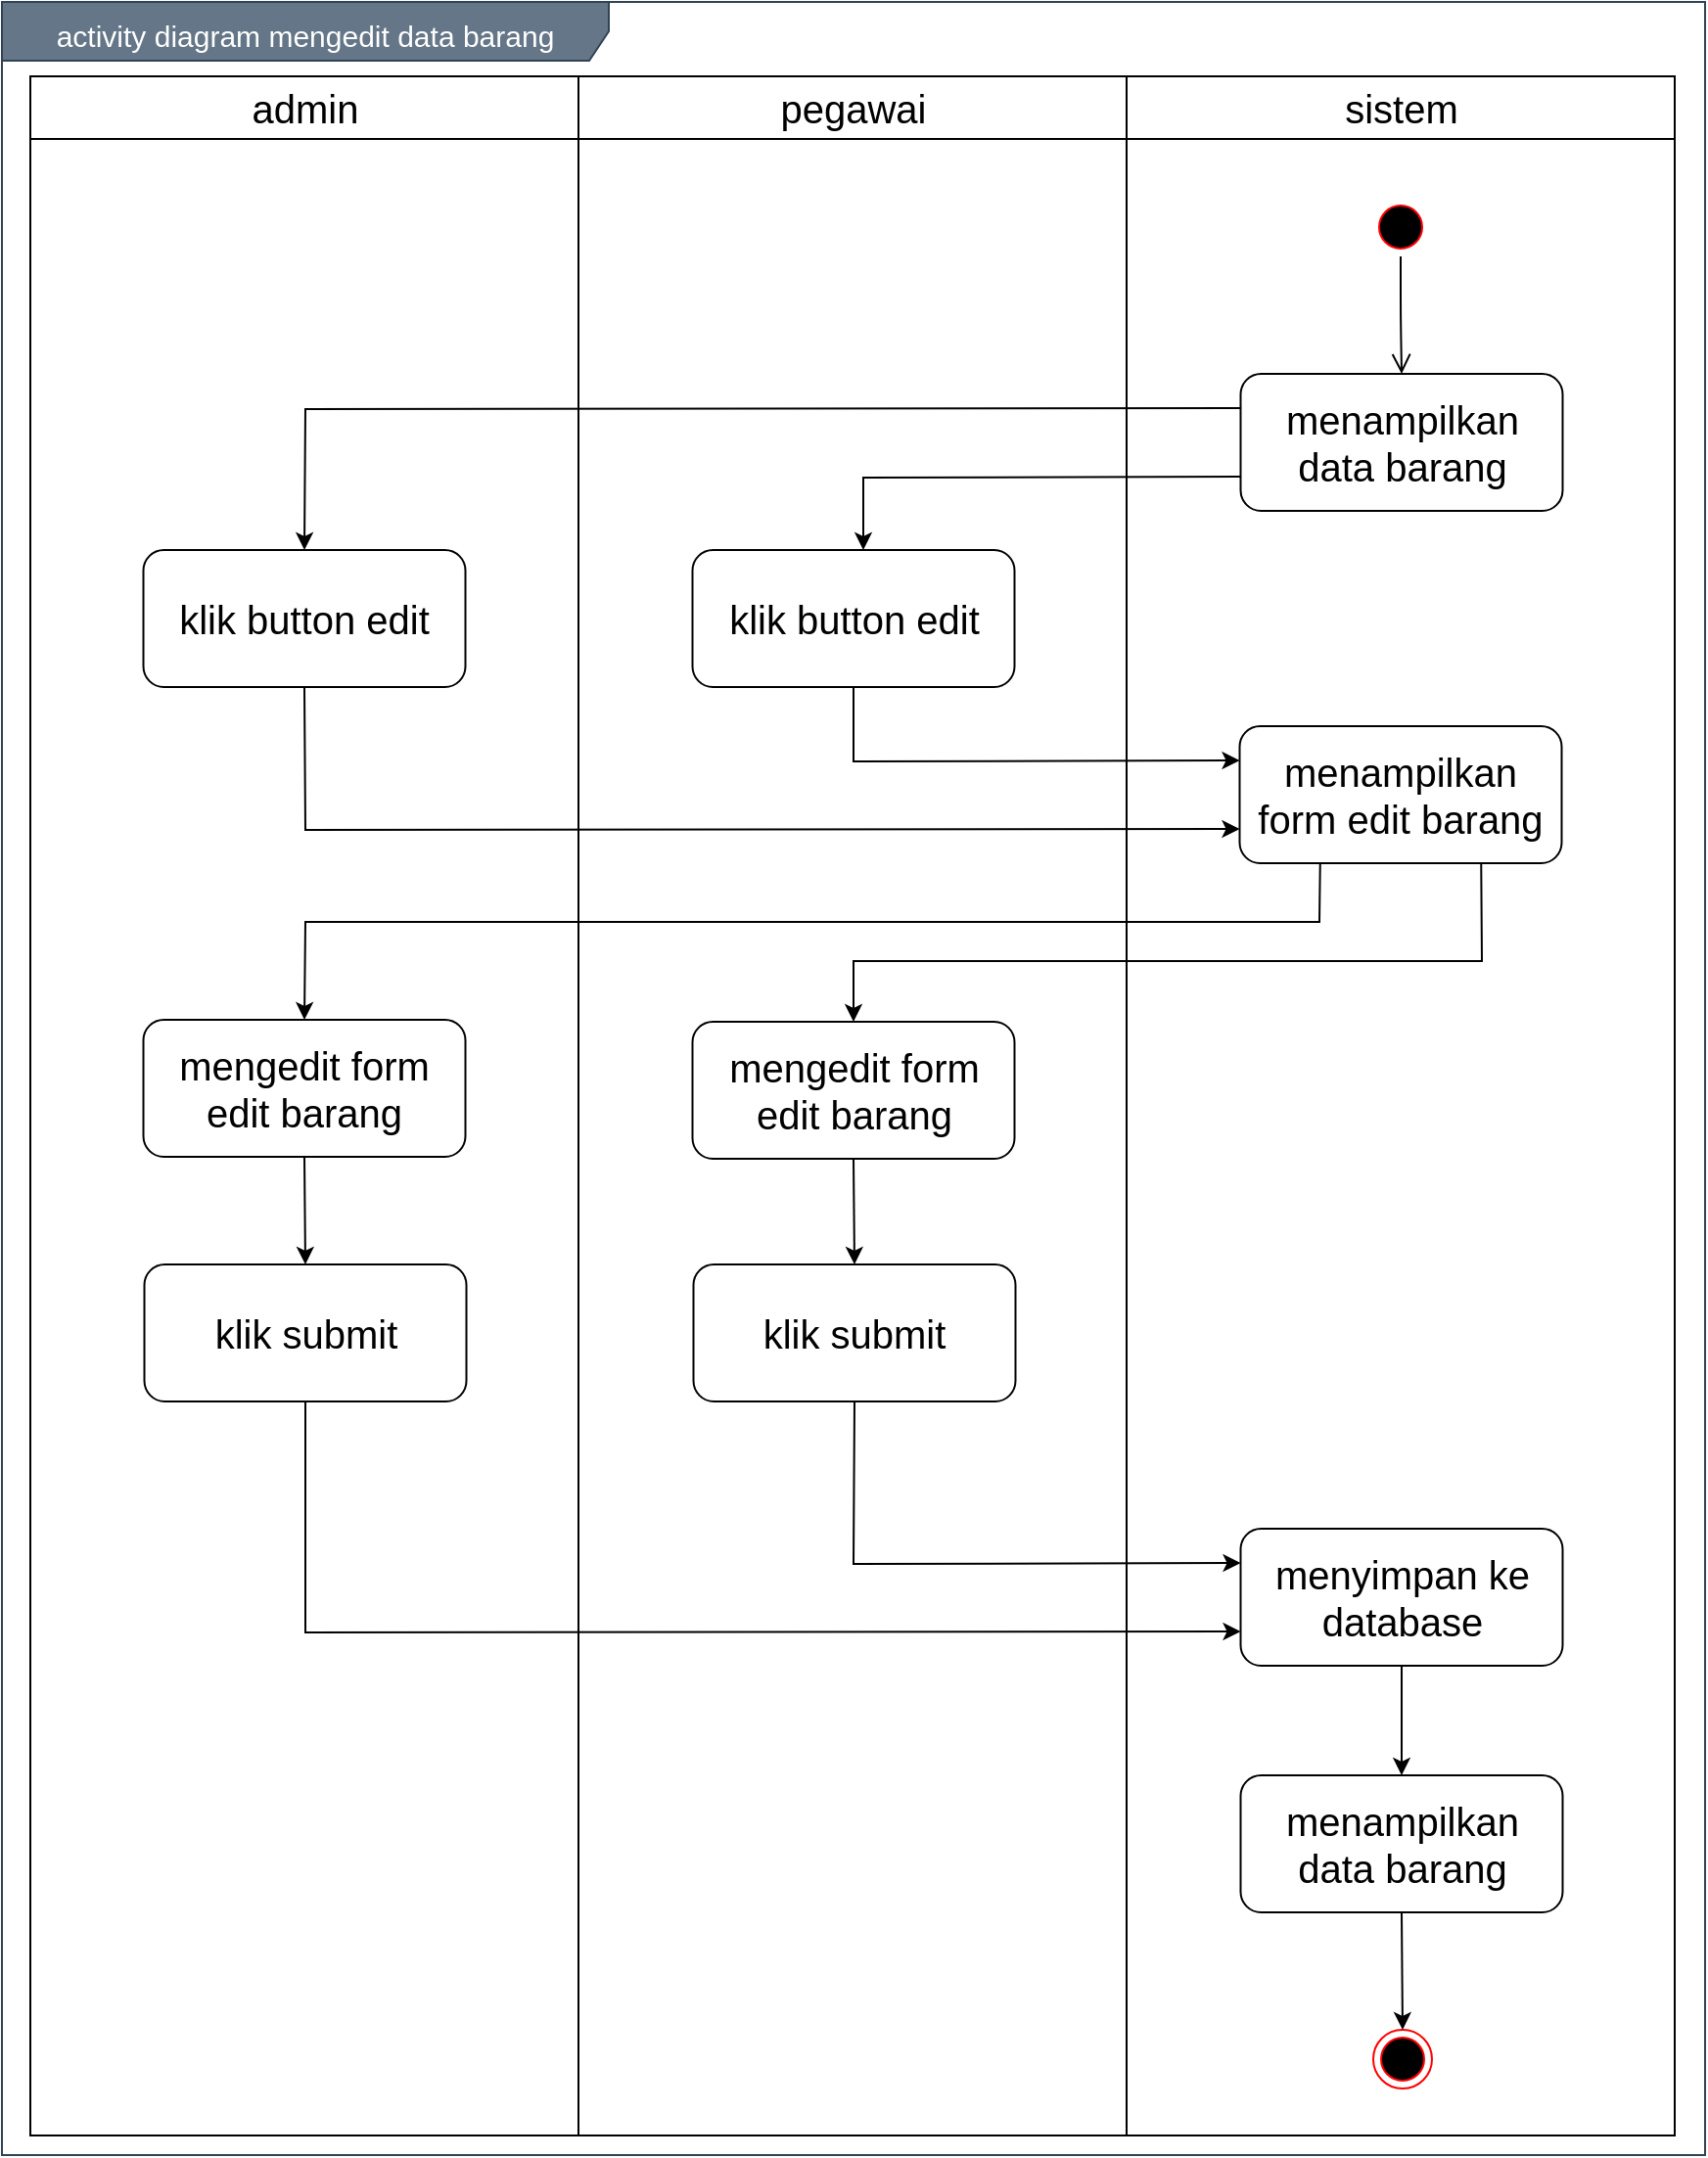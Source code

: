 <mxfile version="14.9.6" type="device"><diagram id="_TnLt2gBX5KXOCnSIyBO" name="Page-1"><mxGraphModel dx="1019" dy="555" grid="1" gridSize="10" guides="1" tooltips="1" connect="1" arrows="1" fold="1" page="1" pageScale="1" pageWidth="850" pageHeight="1100" math="0" shadow="0"><root><mxCell id="0"/><mxCell id="1" parent="0"/><mxCell id="O45zz7XLjft2-Qj6ckFa-1" value="&lt;font style=&quot;font-size: 15px&quot;&gt;activity diagram mengedit data barang&lt;/font&gt;" style="shape=umlFrame;whiteSpace=wrap;html=1;fontSize=20;align=center;width=310;height=30;fillColor=#647687;strokeColor=#314354;fontColor=#ffffff;" parent="1" vertex="1"><mxGeometry x="170" y="110" width="870" height="1100" as="geometry"/></mxCell><mxCell id="O45zz7XLjft2-Qj6ckFa-2" value="admin" style="swimlane;whiteSpace=wrap;fontSize=20;fontStyle=0;startSize=32;" parent="1" vertex="1"><mxGeometry x="184.5" y="148" width="280" height="1052" as="geometry"/></mxCell><mxCell id="O45zz7XLjft2-Qj6ckFa-3" value="klik button edit" style="rounded=1;whiteSpace=wrap;html=1;fontSize=20;align=center;" parent="O45zz7XLjft2-Qj6ckFa-2" vertex="1"><mxGeometry x="57.75" y="242" width="164.5" height="70" as="geometry"/></mxCell><mxCell id="O45zz7XLjft2-Qj6ckFa-4" value="mengedit form edit barang" style="rounded=1;whiteSpace=wrap;html=1;fontSize=20;align=center;" parent="O45zz7XLjft2-Qj6ckFa-2" vertex="1"><mxGeometry x="57.75" y="482" width="164.5" height="70" as="geometry"/></mxCell><mxCell id="O45zz7XLjft2-Qj6ckFa-5" value="pegawai" style="swimlane;whiteSpace=wrap;fontSize=20;fontStyle=0;startSize=32;" parent="1" vertex="1"><mxGeometry x="464.5" y="148" width="280" height="1052" as="geometry"/></mxCell><mxCell id="O45zz7XLjft2-Qj6ckFa-6" value="klik submit" style="rounded=1;whiteSpace=wrap;html=1;fontSize=20;align=center;" parent="O45zz7XLjft2-Qj6ckFa-5" vertex="1"><mxGeometry x="58.75" y="607" width="164.5" height="70" as="geometry"/></mxCell><mxCell id="O45zz7XLjft2-Qj6ckFa-7" value="sistem" style="swimlane;whiteSpace=wrap;fontSize=20;fontStyle=0;startSize=32;" parent="1" vertex="1"><mxGeometry x="744.5" y="148" width="280" height="1052" as="geometry"/></mxCell><mxCell id="O45zz7XLjft2-Qj6ckFa-8" value="" style="ellipse;html=1;shape=endState;fillColor=#000000;strokeColor=#ff0000;fontSize=20;align=center;" parent="O45zz7XLjft2-Qj6ckFa-7" vertex="1"><mxGeometry x="126" y="998" width="30" height="30" as="geometry"/></mxCell><mxCell id="O45zz7XLjft2-Qj6ckFa-9" value="" style="ellipse;html=1;shape=startState;fillColor=#000000;strokeColor=#ff0000;fontSize=20;align=center;" parent="O45zz7XLjft2-Qj6ckFa-7" vertex="1"><mxGeometry x="125" y="62" width="30" height="30" as="geometry"/></mxCell><mxCell id="O45zz7XLjft2-Qj6ckFa-10" value="" style="edgeStyle=orthogonalEdgeStyle;html=1;verticalAlign=bottom;endArrow=open;endSize=8;fontSize=20;entryX=0.5;entryY=0;entryDx=0;entryDy=0;" parent="O45zz7XLjft2-Qj6ckFa-7" source="O45zz7XLjft2-Qj6ckFa-9" target="O45zz7XLjft2-Qj6ckFa-11" edge="1"><mxGeometry relative="1" as="geometry"><mxPoint x="140" y="152" as="targetPoint"/></mxGeometry></mxCell><mxCell id="O45zz7XLjft2-Qj6ckFa-11" value="menampilkan data barang" style="rounded=1;whiteSpace=wrap;html=1;fontSize=20;align=center;" parent="O45zz7XLjft2-Qj6ckFa-7" vertex="1"><mxGeometry x="58.25" y="152" width="164.5" height="70" as="geometry"/></mxCell><mxCell id="O45zz7XLjft2-Qj6ckFa-12" value="menyimpan ke database" style="rounded=1;whiteSpace=wrap;html=1;fontSize=20;align=center;" parent="O45zz7XLjft2-Qj6ckFa-7" vertex="1"><mxGeometry x="58.25" y="742" width="164.5" height="70" as="geometry"/></mxCell><mxCell id="O45zz7XLjft2-Qj6ckFa-13" value="klik button edit" style="rounded=1;whiteSpace=wrap;html=1;fontSize=20;align=center;" parent="1" vertex="1"><mxGeometry x="522.75" y="390" width="164.5" height="70" as="geometry"/></mxCell><mxCell id="O45zz7XLjft2-Qj6ckFa-14" value="menampilkan data barang" style="rounded=1;whiteSpace=wrap;html=1;fontSize=20;align=center;" parent="1" vertex="1"><mxGeometry x="802.75" y="1016" width="164.5" height="70" as="geometry"/></mxCell><mxCell id="O45zz7XLjft2-Qj6ckFa-15" value="" style="endArrow=classic;html=1;fontSize=20;strokeColor=#000000;entryX=0.5;entryY=0;entryDx=0;entryDy=0;exitX=0.5;exitY=1;exitDx=0;exitDy=0;" parent="1" source="O45zz7XLjft2-Qj6ckFa-14" target="O45zz7XLjft2-Qj6ckFa-8" edge="1"><mxGeometry width="50" height="50" relative="1" as="geometry"><mxPoint x="885" y="1606" as="sourcePoint"/><mxPoint x="905" y="1462.0" as="targetPoint"/></mxGeometry></mxCell><mxCell id="O45zz7XLjft2-Qj6ckFa-16" value="mengedit form edit barang" style="rounded=1;whiteSpace=wrap;html=1;fontSize=20;align=center;" parent="1" vertex="1"><mxGeometry x="522.75" y="631" width="164.5" height="70" as="geometry"/></mxCell><mxCell id="O45zz7XLjft2-Qj6ckFa-17" value="" style="endArrow=classic;html=1;exitX=0;exitY=0.75;exitDx=0;exitDy=0;rounded=0;" parent="1" source="O45zz7XLjft2-Qj6ckFa-11" edge="1"><mxGeometry width="50" height="50" relative="1" as="geometry"><mxPoint x="610" y="590" as="sourcePoint"/><mxPoint x="610" y="390" as="targetPoint"/><Array as="points"><mxPoint x="610" y="353"/></Array></mxGeometry></mxCell><mxCell id="O45zz7XLjft2-Qj6ckFa-18" value="" style="endArrow=classic;html=1;exitX=0;exitY=0.25;exitDx=0;exitDy=0;rounded=0;entryX=0.5;entryY=0;entryDx=0;entryDy=0;" parent="1" source="O45zz7XLjft2-Qj6ckFa-11" target="O45zz7XLjft2-Qj6ckFa-3" edge="1"><mxGeometry width="50" height="50" relative="1" as="geometry"><mxPoint x="812.75" y="362.5" as="sourcePoint"/><mxPoint x="620" y="400" as="targetPoint"/><Array as="points"><mxPoint x="325" y="318"/></Array></mxGeometry></mxCell><mxCell id="O45zz7XLjft2-Qj6ckFa-19" value="menampilkan form edit barang" style="rounded=1;whiteSpace=wrap;html=1;fontSize=20;align=center;" parent="1" vertex="1"><mxGeometry x="802.25" y="480" width="164.5" height="70" as="geometry"/></mxCell><mxCell id="O45zz7XLjft2-Qj6ckFa-20" value="klik submit" style="rounded=1;whiteSpace=wrap;html=1;fontSize=20;align=center;" parent="1" vertex="1"><mxGeometry x="242.75" y="755" width="164.5" height="70" as="geometry"/></mxCell><mxCell id="O45zz7XLjft2-Qj6ckFa-21" value="" style="endArrow=classic;html=1;entryX=0;entryY=0.25;entryDx=0;entryDy=0;exitX=0.5;exitY=1;exitDx=0;exitDy=0;rounded=0;" parent="1" source="O45zz7XLjft2-Qj6ckFa-13" target="O45zz7XLjft2-Qj6ckFa-19" edge="1"><mxGeometry width="50" height="50" relative="1" as="geometry"><mxPoint x="550" y="470" as="sourcePoint"/><mxPoint x="600" y="420" as="targetPoint"/><Array as="points"><mxPoint x="605" y="498"/></Array></mxGeometry></mxCell><mxCell id="O45zz7XLjft2-Qj6ckFa-22" value="" style="endArrow=classic;html=1;entryX=0;entryY=0.75;entryDx=0;entryDy=0;exitX=0.5;exitY=1;exitDx=0;exitDy=0;rounded=0;" parent="1" source="O45zz7XLjft2-Qj6ckFa-3" target="O45zz7XLjft2-Qj6ckFa-19" edge="1"><mxGeometry width="50" height="50" relative="1" as="geometry"><mxPoint x="550" y="470" as="sourcePoint"/><mxPoint x="600" y="420" as="targetPoint"/><Array as="points"><mxPoint x="325" y="533"/></Array></mxGeometry></mxCell><mxCell id="O45zz7XLjft2-Qj6ckFa-23" value="" style="endArrow=classic;html=1;entryX=0.5;entryY=0;entryDx=0;entryDy=0;exitX=0.25;exitY=1;exitDx=0;exitDy=0;rounded=0;" parent="1" source="O45zz7XLjft2-Qj6ckFa-19" target="O45zz7XLjft2-Qj6ckFa-4" edge="1"><mxGeometry width="50" height="50" relative="1" as="geometry"><mxPoint x="630" y="690" as="sourcePoint"/><mxPoint x="680" y="640" as="targetPoint"/><Array as="points"><mxPoint x="843" y="580"/><mxPoint x="325" y="580"/></Array></mxGeometry></mxCell><mxCell id="O45zz7XLjft2-Qj6ckFa-24" value="" style="endArrow=classic;html=1;exitX=0.75;exitY=1;exitDx=0;exitDy=0;entryX=0.5;entryY=0;entryDx=0;entryDy=0;rounded=0;" parent="1" source="O45zz7XLjft2-Qj6ckFa-19" target="O45zz7XLjft2-Qj6ckFa-16" edge="1"><mxGeometry width="50" height="50" relative="1" as="geometry"><mxPoint x="630" y="690" as="sourcePoint"/><mxPoint x="680" y="640" as="targetPoint"/><Array as="points"><mxPoint x="926" y="600"/><mxPoint x="605" y="600"/></Array></mxGeometry></mxCell><mxCell id="O45zz7XLjft2-Qj6ckFa-25" value="" style="endArrow=classic;html=1;entryX=0.5;entryY=0;entryDx=0;entryDy=0;exitX=0.5;exitY=1;exitDx=0;exitDy=0;" parent="1" source="O45zz7XLjft2-Qj6ckFa-16" target="O45zz7XLjft2-Qj6ckFa-6" edge="1"><mxGeometry width="50" height="50" relative="1" as="geometry"><mxPoint x="540" y="720" as="sourcePoint"/><mxPoint x="590" y="670" as="targetPoint"/></mxGeometry></mxCell><mxCell id="O45zz7XLjft2-Qj6ckFa-26" value="" style="endArrow=classic;html=1;entryX=0.5;entryY=0;entryDx=0;entryDy=0;exitX=0.5;exitY=1;exitDx=0;exitDy=0;" parent="1" source="O45zz7XLjft2-Qj6ckFa-4" target="O45zz7XLjft2-Qj6ckFa-20" edge="1"><mxGeometry width="50" height="50" relative="1" as="geometry"><mxPoint x="615" y="711" as="sourcePoint"/><mxPoint x="615.5" y="765" as="targetPoint"/></mxGeometry></mxCell><mxCell id="O45zz7XLjft2-Qj6ckFa-27" value="" style="endArrow=classic;html=1;entryX=0;entryY=0.25;entryDx=0;entryDy=0;exitX=0.5;exitY=1;exitDx=0;exitDy=0;rounded=0;" parent="1" source="O45zz7XLjft2-Qj6ckFa-6" target="O45zz7XLjft2-Qj6ckFa-12" edge="1"><mxGeometry width="50" height="50" relative="1" as="geometry"><mxPoint x="334.5" y="710" as="sourcePoint"/><mxPoint x="335.0" y="765" as="targetPoint"/><Array as="points"><mxPoint x="605" y="908"/></Array></mxGeometry></mxCell><mxCell id="O45zz7XLjft2-Qj6ckFa-28" value="" style="endArrow=classic;html=1;exitX=0.5;exitY=1;exitDx=0;exitDy=0;entryX=0;entryY=0.75;entryDx=0;entryDy=0;rounded=0;" parent="1" source="O45zz7XLjft2-Qj6ckFa-20" target="O45zz7XLjft2-Qj6ckFa-12" edge="1"><mxGeometry width="50" height="50" relative="1" as="geometry"><mxPoint x="600" y="1000" as="sourcePoint"/><mxPoint x="650" y="950" as="targetPoint"/><Array as="points"><mxPoint x="325" y="943"/></Array></mxGeometry></mxCell><mxCell id="O45zz7XLjft2-Qj6ckFa-29" value="" style="endArrow=classic;html=1;entryX=0.5;entryY=0;entryDx=0;entryDy=0;exitX=0.5;exitY=1;exitDx=0;exitDy=0;" parent="1" source="O45zz7XLjft2-Qj6ckFa-12" target="O45zz7XLjft2-Qj6ckFa-14" edge="1"><mxGeometry width="50" height="50" relative="1" as="geometry"><mxPoint x="600" y="1000" as="sourcePoint"/><mxPoint x="650" y="950" as="targetPoint"/></mxGeometry></mxCell></root></mxGraphModel></diagram></mxfile>